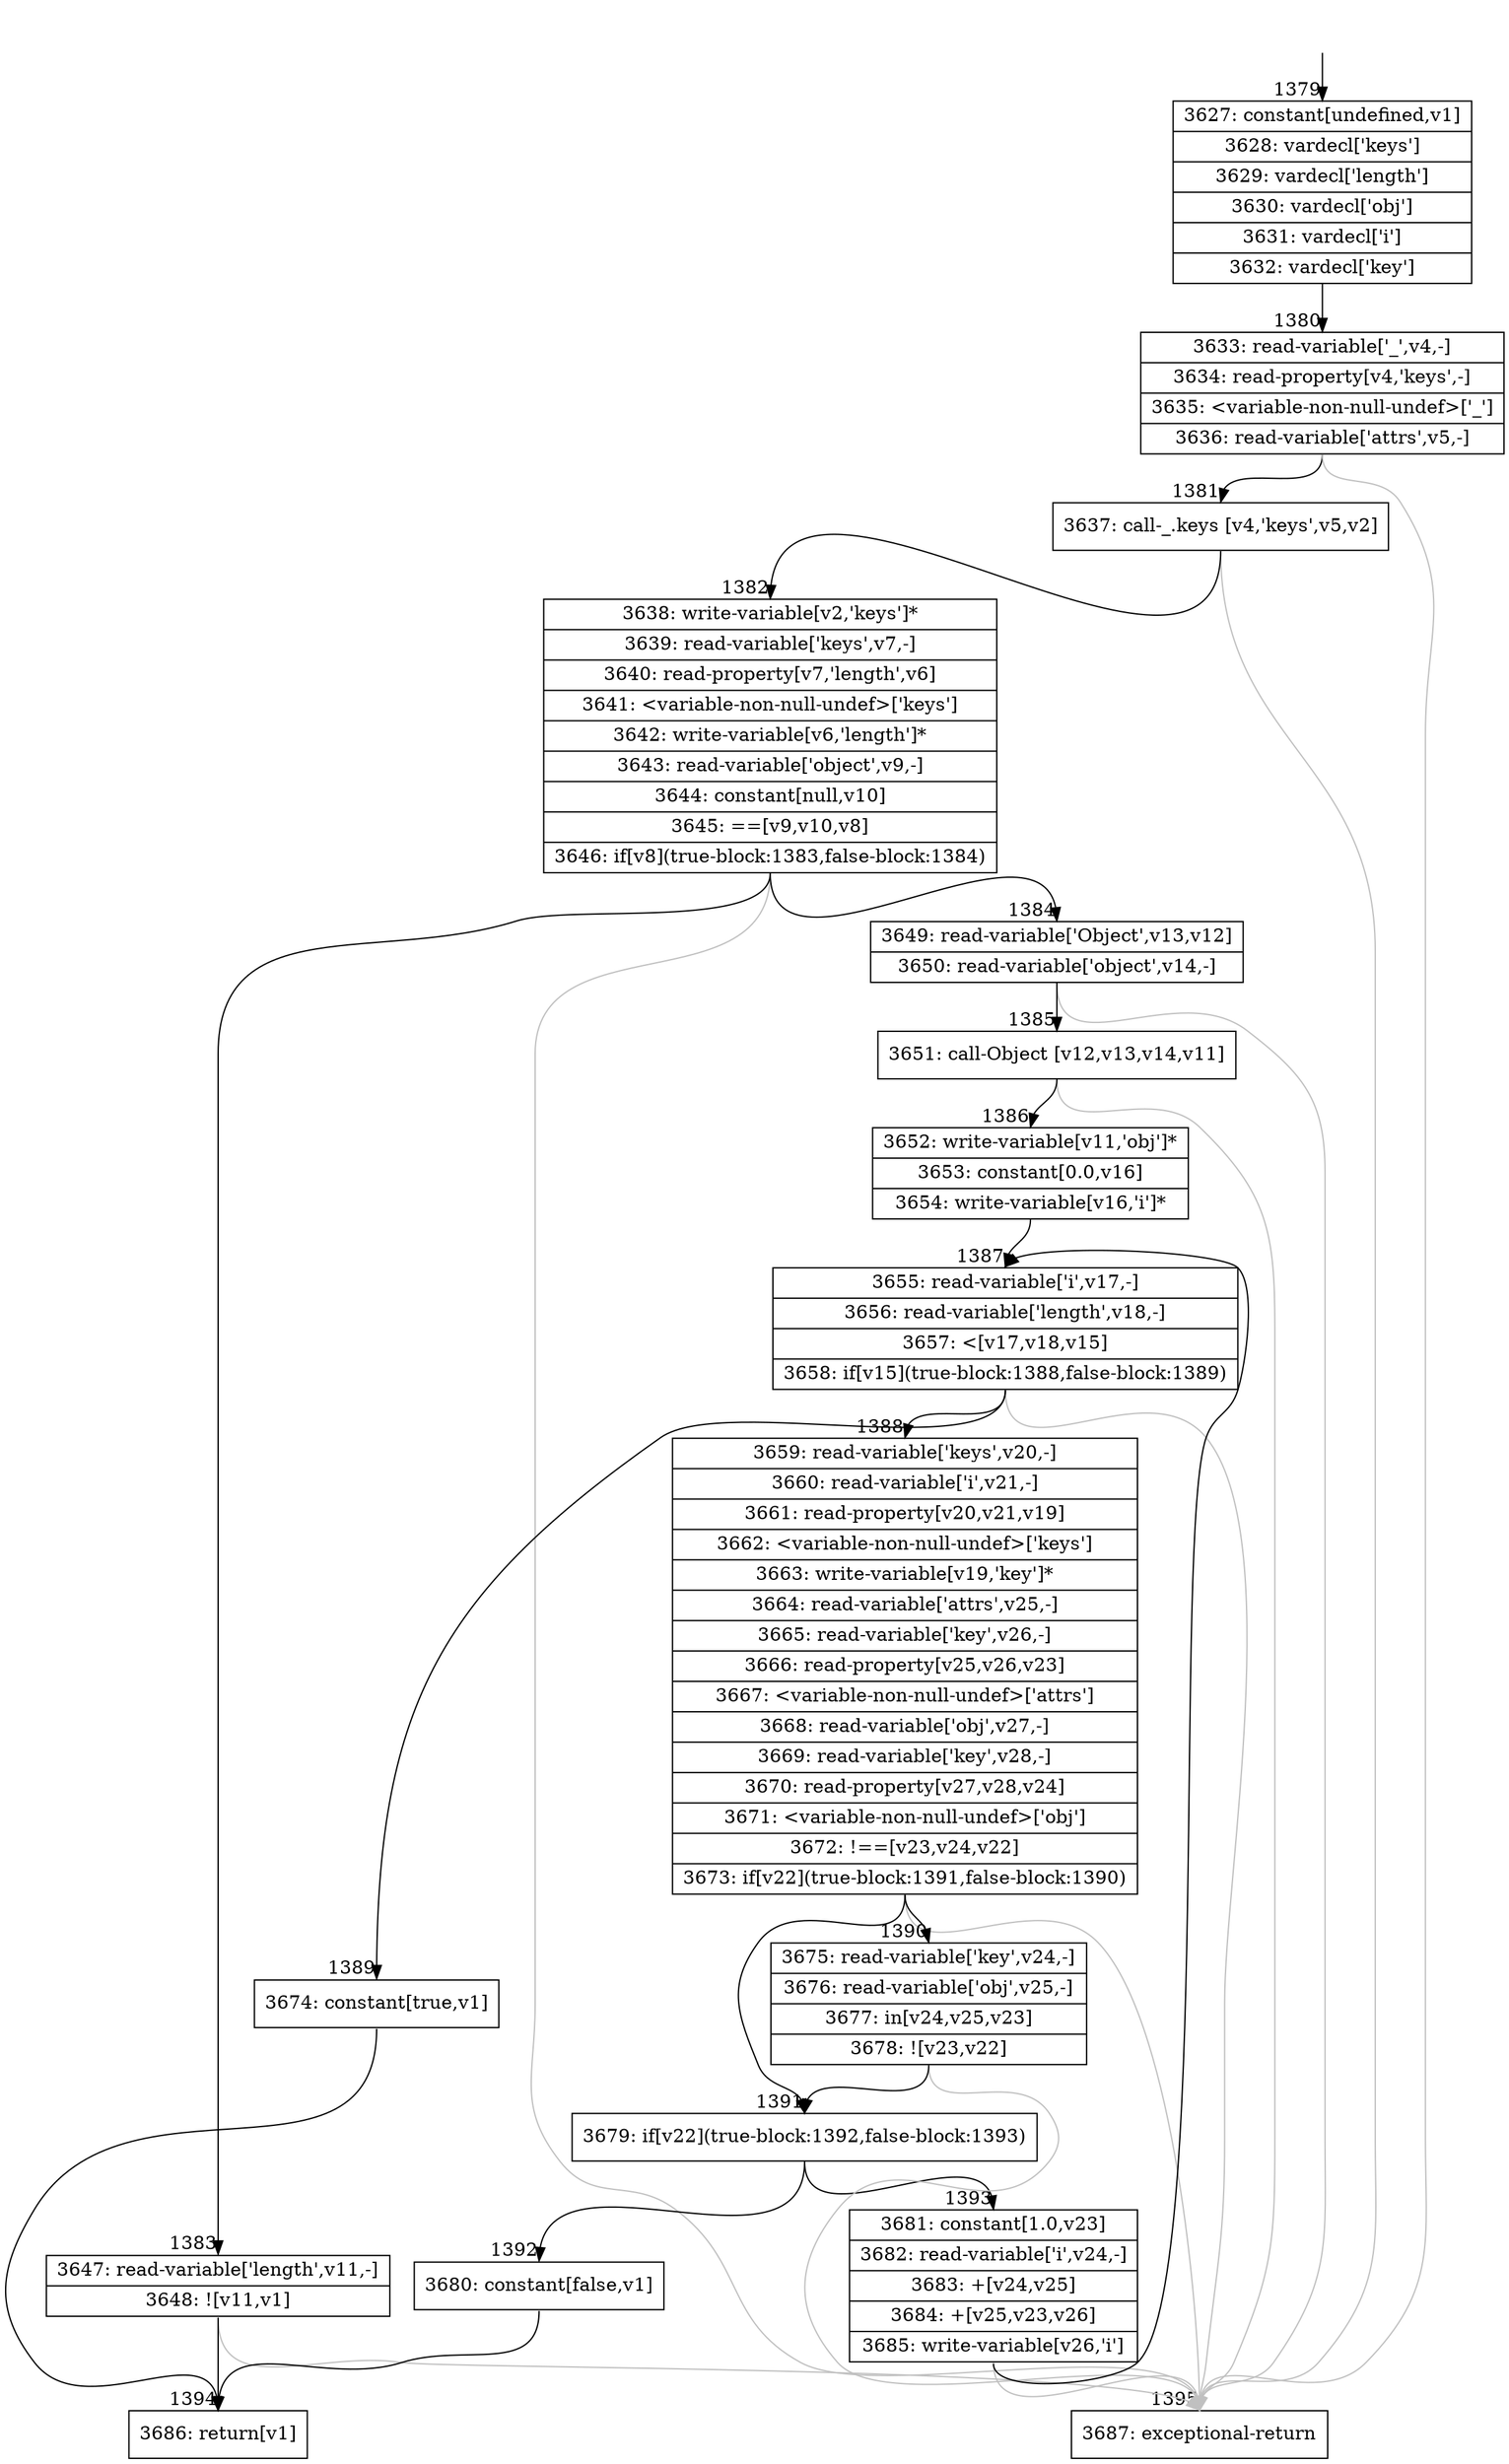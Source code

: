 digraph {
rankdir="TD"
BB_entry117[shape=none,label=""];
BB_entry117 -> BB1379 [tailport=s, headport=n, headlabel="    1379"]
BB1379 [shape=record label="{3627: constant[undefined,v1]|3628: vardecl['keys']|3629: vardecl['length']|3630: vardecl['obj']|3631: vardecl['i']|3632: vardecl['key']}" ] 
BB1379 -> BB1380 [tailport=s, headport=n, headlabel="      1380"]
BB1380 [shape=record label="{3633: read-variable['_',v4,-]|3634: read-property[v4,'keys',-]|3635: \<variable-non-null-undef\>['_']|3636: read-variable['attrs',v5,-]}" ] 
BB1380 -> BB1381 [tailport=s, headport=n, headlabel="      1381"]
BB1380 -> BB1395 [tailport=s, headport=n, color=gray, headlabel="      1395"]
BB1381 [shape=record label="{3637: call-_.keys [v4,'keys',v5,v2]}" ] 
BB1381 -> BB1382 [tailport=s, headport=n, headlabel="      1382"]
BB1381 -> BB1395 [tailport=s, headport=n, color=gray]
BB1382 [shape=record label="{3638: write-variable[v2,'keys']*|3639: read-variable['keys',v7,-]|3640: read-property[v7,'length',v6]|3641: \<variable-non-null-undef\>['keys']|3642: write-variable[v6,'length']*|3643: read-variable['object',v9,-]|3644: constant[null,v10]|3645: ==[v9,v10,v8]|3646: if[v8](true-block:1383,false-block:1384)}" ] 
BB1382 -> BB1383 [tailport=s, headport=n, headlabel="      1383"]
BB1382 -> BB1384 [tailport=s, headport=n, headlabel="      1384"]
BB1382 -> BB1395 [tailport=s, headport=n, color=gray]
BB1383 [shape=record label="{3647: read-variable['length',v11,-]|3648: ![v11,v1]}" ] 
BB1383 -> BB1394 [tailport=s, headport=n, headlabel="      1394"]
BB1383 -> BB1395 [tailport=s, headport=n, color=gray]
BB1384 [shape=record label="{3649: read-variable['Object',v13,v12]|3650: read-variable['object',v14,-]}" ] 
BB1384 -> BB1385 [tailport=s, headport=n, headlabel="      1385"]
BB1384 -> BB1395 [tailport=s, headport=n, color=gray]
BB1385 [shape=record label="{3651: call-Object [v12,v13,v14,v11]}" ] 
BB1385 -> BB1386 [tailport=s, headport=n, headlabel="      1386"]
BB1385 -> BB1395 [tailport=s, headport=n, color=gray]
BB1386 [shape=record label="{3652: write-variable[v11,'obj']*|3653: constant[0.0,v16]|3654: write-variable[v16,'i']*}" ] 
BB1386 -> BB1387 [tailport=s, headport=n, headlabel="      1387"]
BB1387 [shape=record label="{3655: read-variable['i',v17,-]|3656: read-variable['length',v18,-]|3657: \<[v17,v18,v15]|3658: if[v15](true-block:1388,false-block:1389)}" ] 
BB1387 -> BB1388 [tailport=s, headport=n, headlabel="      1388"]
BB1387 -> BB1389 [tailport=s, headport=n, headlabel="      1389"]
BB1387 -> BB1395 [tailport=s, headport=n, color=gray]
BB1388 [shape=record label="{3659: read-variable['keys',v20,-]|3660: read-variable['i',v21,-]|3661: read-property[v20,v21,v19]|3662: \<variable-non-null-undef\>['keys']|3663: write-variable[v19,'key']*|3664: read-variable['attrs',v25,-]|3665: read-variable['key',v26,-]|3666: read-property[v25,v26,v23]|3667: \<variable-non-null-undef\>['attrs']|3668: read-variable['obj',v27,-]|3669: read-variable['key',v28,-]|3670: read-property[v27,v28,v24]|3671: \<variable-non-null-undef\>['obj']|3672: !==[v23,v24,v22]|3673: if[v22](true-block:1391,false-block:1390)}" ] 
BB1388 -> BB1391 [tailport=s, headport=n, headlabel="      1391"]
BB1388 -> BB1390 [tailport=s, headport=n, headlabel="      1390"]
BB1388 -> BB1395 [tailport=s, headport=n, color=gray]
BB1389 [shape=record label="{3674: constant[true,v1]}" ] 
BB1389 -> BB1394 [tailport=s, headport=n]
BB1390 [shape=record label="{3675: read-variable['key',v24,-]|3676: read-variable['obj',v25,-]|3677: in[v24,v25,v23]|3678: ![v23,v22]}" ] 
BB1390 -> BB1391 [tailport=s, headport=n]
BB1390 -> BB1395 [tailport=s, headport=n, color=gray]
BB1391 [shape=record label="{3679: if[v22](true-block:1392,false-block:1393)}" ] 
BB1391 -> BB1392 [tailport=s, headport=n, headlabel="      1392"]
BB1391 -> BB1393 [tailport=s, headport=n, headlabel="      1393"]
BB1392 [shape=record label="{3680: constant[false,v1]}" ] 
BB1392 -> BB1394 [tailport=s, headport=n]
BB1393 [shape=record label="{3681: constant[1.0,v23]|3682: read-variable['i',v24,-]|3683: +[v24,v25]|3684: +[v25,v23,v26]|3685: write-variable[v26,'i']}" ] 
BB1393 -> BB1387 [tailport=s, headport=n]
BB1393 -> BB1395 [tailport=s, headport=n, color=gray]
BB1394 [shape=record label="{3686: return[v1]}" ] 
BB1395 [shape=record label="{3687: exceptional-return}" ] 
//#$~ 1090
}
